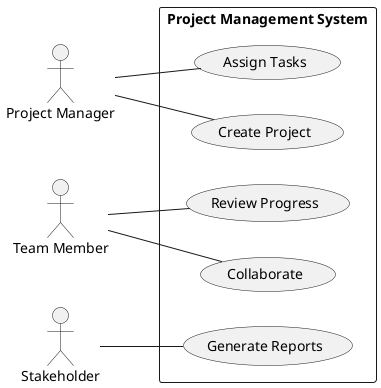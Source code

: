 @startuml ProjectManagementDiagram
left to right direction

actor "Project Manager" as manager
actor "Team Member" as teamMember
actor "Stakeholder" as stakeholder

rectangle "Project Management System" {
  usecase "Create Project" as createProject
  usecase "Assign Tasks" as assignTasks
  usecase "Generate Reports" as generateReports
  usecase "Collaborate" as collaborate
  usecase "Review Progress" as reviewProgress

  manager -- createProject
  manager -- assignTasks
  teamMember -- collaborate
  teamMember -- reviewProgress
  stakeholder -- generateReports
}
@enduml
